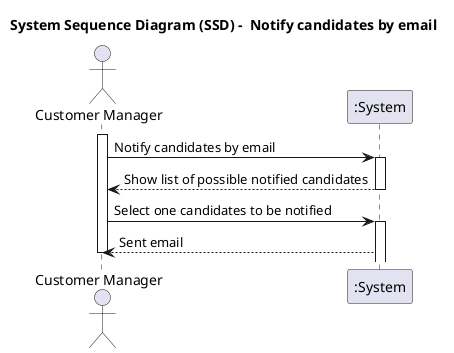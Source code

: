 @startuml
'skinparam monochrome true
'skinparam packageStyle rectangle
'skinparam shadowing false

title System Sequence Diagram (SSD) -  Notify candidates by email

actor "Customer Manager" as Agent
participant ":System" as System

activate Agent

Agent -> System : Notify candidates by email
activate System

System --> Agent: Show list of possible notified candidates
deactivate

Agent -> System : Select one candidates to be notified
activate System

System --> Agent : Sent email



deactivate Agent

@enduml